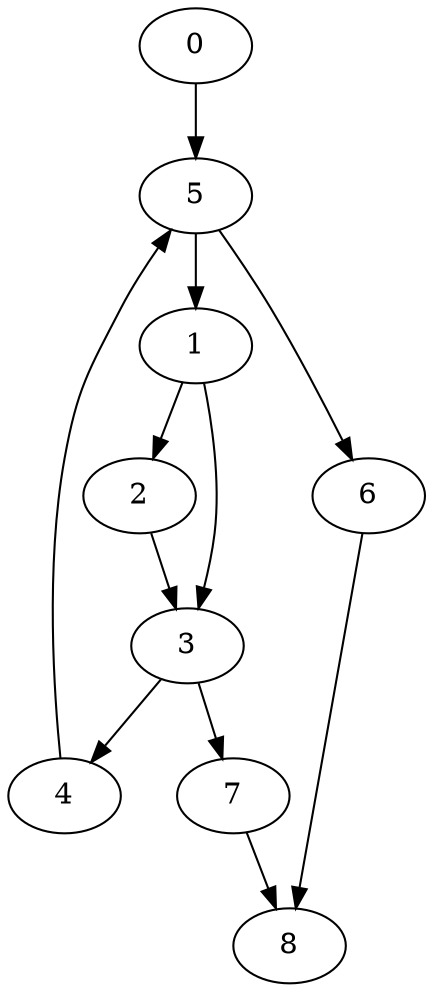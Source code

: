 digraph {
	0
	1
	2
	3
	4
	5
	6
	7
	8
	5 -> 1
	2 -> 3
	1 -> 3
	6 -> 8
	7 -> 8
	1 -> 2
	3 -> 4
	0 -> 5
	4 -> 5
	5 -> 6
	3 -> 7
}
